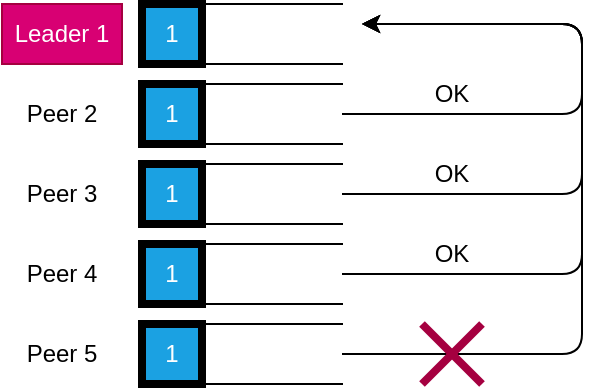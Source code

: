 <mxfile>
    <diagram id="sd-yzdimhjJbiO-xjuAy" name="Page-1">
        <mxGraphModel dx="558" dy="619" grid="1" gridSize="10" guides="1" tooltips="1" connect="1" arrows="1" fold="1" page="1" pageScale="1" pageWidth="827" pageHeight="1169" math="0" shadow="0">
            <root>
                <mxCell id="0"/>
                <mxCell id="1" parent="0"/>
                <mxCell id="2" value="" style="shape=partialRectangle;whiteSpace=wrap;html=1;bottom=1;right=1;left=1;top=0;fillColor=none;routingCenterX=-0.5;rotation=90;" parent="1" vertex="1">
                    <mxGeometry x="135" y="15" width="30" height="100" as="geometry"/>
                </mxCell>
                <mxCell id="3" value="" style="shape=partialRectangle;whiteSpace=wrap;html=1;bottom=1;right=1;left=1;top=0;fillColor=none;routingCenterX=-0.5;rotation=90;" parent="1" vertex="1">
                    <mxGeometry x="135" y="55" width="30" height="100" as="geometry"/>
                </mxCell>
                <mxCell id="4" value="" style="shape=partialRectangle;whiteSpace=wrap;html=1;bottom=1;right=1;left=1;top=0;fillColor=none;routingCenterX=-0.5;rotation=90;" parent="1" vertex="1">
                    <mxGeometry x="135" y="95" width="30" height="100" as="geometry"/>
                </mxCell>
                <mxCell id="5" value="" style="shape=partialRectangle;whiteSpace=wrap;html=1;bottom=1;right=1;left=1;top=0;fillColor=none;routingCenterX=-0.5;rotation=90;" parent="1" vertex="1">
                    <mxGeometry x="135" y="135" width="30" height="100" as="geometry"/>
                </mxCell>
                <mxCell id="6" value="" style="shape=partialRectangle;whiteSpace=wrap;html=1;bottom=1;right=1;left=1;top=0;fillColor=none;routingCenterX=-0.5;rotation=90;" parent="1" vertex="1">
                    <mxGeometry x="135" y="175" width="30" height="100" as="geometry"/>
                </mxCell>
                <mxCell id="12" value="Leader 1" style="text;html=1;strokeColor=#A50040;fillColor=#d80073;align=center;verticalAlign=middle;whiteSpace=wrap;rounded=0;fontColor=#ffffff;" parent="1" vertex="1">
                    <mxGeometry x="30" y="50" width="60" height="30" as="geometry"/>
                </mxCell>
                <mxCell id="13" value="Peer 2" style="text;html=1;strokeColor=none;fillColor=none;align=center;verticalAlign=middle;whiteSpace=wrap;rounded=0;" parent="1" vertex="1">
                    <mxGeometry x="30" y="90" width="60" height="30" as="geometry"/>
                </mxCell>
                <mxCell id="14" value="Peer 3" style="text;html=1;align=center;verticalAlign=middle;whiteSpace=wrap;rounded=0;" parent="1" vertex="1">
                    <mxGeometry x="30" y="130" width="60" height="30" as="geometry"/>
                </mxCell>
                <mxCell id="15" value="Peer 4" style="text;html=1;align=center;verticalAlign=middle;whiteSpace=wrap;rounded=0;" parent="1" vertex="1">
                    <mxGeometry x="30" y="170" width="60" height="30" as="geometry"/>
                </mxCell>
                <mxCell id="16" value="Peer 5" style="text;html=1;strokeColor=none;fillColor=none;align=center;verticalAlign=middle;whiteSpace=wrap;rounded=0;" parent="1" vertex="1">
                    <mxGeometry x="30" y="210" width="60" height="30" as="geometry"/>
                </mxCell>
                <mxCell id="25" value="1" style="rounded=0;whiteSpace=wrap;html=1;fillColor=#1ba1e2;fontColor=#ffffff;strokeColor=#000000;strokeWidth=4;" parent="1" vertex="1">
                    <mxGeometry x="100" y="50" width="30" height="30" as="geometry"/>
                </mxCell>
                <mxCell id="27" value="" style="edgeStyle=elbowEdgeStyle;elbow=horizontal;endArrow=classic;html=1;entryX=0.5;entryY=0;entryDx=0;entryDy=0;exitX=0.5;exitY=0;exitDx=0;exitDy=0;" parent="1" edge="1" source="3">
                    <mxGeometry width="50" height="50" relative="1" as="geometry">
                        <mxPoint x="370" y="200" as="sourcePoint"/>
                        <mxPoint x="210" y="60" as="targetPoint"/>
                        <Array as="points">
                            <mxPoint x="320" y="90"/>
                        </Array>
                    </mxGeometry>
                </mxCell>
                <mxCell id="28" value="" style="edgeStyle=elbowEdgeStyle;elbow=horizontal;endArrow=classic;html=1;entryX=0.5;entryY=0;entryDx=0;entryDy=0;exitX=0.5;exitY=0;exitDx=0;exitDy=0;" parent="1" edge="1" source="4">
                    <mxGeometry width="50" height="50" relative="1" as="geometry">
                        <mxPoint x="210" y="115" as="sourcePoint"/>
                        <mxPoint x="210" y="60" as="targetPoint"/>
                        <Array as="points">
                            <mxPoint x="320" y="100"/>
                        </Array>
                    </mxGeometry>
                </mxCell>
                <mxCell id="29" value="" style="edgeStyle=elbowEdgeStyle;elbow=horizontal;endArrow=classic;html=1;entryX=0.5;entryY=0;entryDx=0;entryDy=0;exitX=0.5;exitY=0;exitDx=0;exitDy=0;" parent="1" edge="1" source="5">
                    <mxGeometry width="50" height="50" relative="1" as="geometry">
                        <mxPoint x="260" y="140" as="sourcePoint"/>
                        <mxPoint x="210" y="60" as="targetPoint"/>
                        <Array as="points">
                            <mxPoint x="320" y="120"/>
                        </Array>
                    </mxGeometry>
                </mxCell>
                <mxCell id="30" value="" style="edgeStyle=elbowEdgeStyle;elbow=horizontal;endArrow=classic;html=1;entryX=0.5;entryY=0;entryDx=0;entryDy=0;exitX=0.5;exitY=0;exitDx=0;exitDy=0;" parent="1" edge="1" source="6">
                    <mxGeometry width="50" height="50" relative="1" as="geometry">
                        <mxPoint x="200" y="185" as="sourcePoint"/>
                        <mxPoint x="210" y="60" as="targetPoint"/>
                        <Array as="points">
                            <mxPoint x="320" y="140"/>
                        </Array>
                    </mxGeometry>
                </mxCell>
                <mxCell id="31" value="OK" style="text;html=1;strokeColor=none;fillColor=none;align=center;verticalAlign=middle;whiteSpace=wrap;rounded=0;" parent="1" vertex="1">
                    <mxGeometry x="230" y="80" width="50" height="30" as="geometry"/>
                </mxCell>
                <mxCell id="32" value="1" style="rounded=0;whiteSpace=wrap;html=1;fillColor=#1ba1e2;fontColor=#ffffff;strokeColor=#000000;strokeWidth=4;" parent="1" vertex="1">
                    <mxGeometry x="100" y="90" width="30" height="30" as="geometry"/>
                </mxCell>
                <mxCell id="33" value="1" style="rounded=0;whiteSpace=wrap;html=1;fillColor=#1ba1e2;fontColor=#ffffff;strokeColor=#000000;strokeWidth=4;" vertex="1" parent="1">
                    <mxGeometry x="100" y="130" width="30" height="30" as="geometry"/>
                </mxCell>
                <mxCell id="34" value="1" style="rounded=0;whiteSpace=wrap;html=1;fillColor=#1ba1e2;fontColor=#ffffff;strokeColor=#000000;strokeWidth=4;" vertex="1" parent="1">
                    <mxGeometry x="100" y="170" width="30" height="30" as="geometry"/>
                </mxCell>
                <mxCell id="35" value="1" style="rounded=0;whiteSpace=wrap;html=1;fillColor=#1ba1e2;fontColor=#ffffff;strokeColor=#000000;strokeWidth=4;" vertex="1" parent="1">
                    <mxGeometry x="100" y="210" width="30" height="30" as="geometry"/>
                </mxCell>
                <mxCell id="36" value="OK" style="text;html=1;strokeColor=none;fillColor=none;align=center;verticalAlign=middle;whiteSpace=wrap;rounded=0;" vertex="1" parent="1">
                    <mxGeometry x="230" y="120" width="50" height="30" as="geometry"/>
                </mxCell>
                <mxCell id="37" value="OK" style="text;html=1;strokeColor=none;fillColor=none;align=center;verticalAlign=middle;whiteSpace=wrap;rounded=0;" vertex="1" parent="1">
                    <mxGeometry x="230" y="160" width="50" height="30" as="geometry"/>
                </mxCell>
                <mxCell id="42" value="" style="group" vertex="1" connectable="0" parent="1">
                    <mxGeometry x="240" y="210" width="30" height="30" as="geometry"/>
                </mxCell>
                <mxCell id="40" value="" style="endArrow=none;html=1;strokeWidth=4;fillColor=#d80073;strokeColor=#A50040;" edge="1" parent="42">
                    <mxGeometry width="50" height="50" relative="1" as="geometry">
                        <mxPoint y="30" as="sourcePoint"/>
                        <mxPoint x="30" as="targetPoint"/>
                    </mxGeometry>
                </mxCell>
                <mxCell id="41" value="" style="endArrow=none;html=1;strokeWidth=4;fillColor=#d80073;strokeColor=#A50040;" edge="1" parent="42">
                    <mxGeometry width="50" height="50" relative="1" as="geometry">
                        <mxPoint x="30" y="30" as="sourcePoint"/>
                        <mxPoint as="targetPoint"/>
                    </mxGeometry>
                </mxCell>
            </root>
        </mxGraphModel>
    </diagram>
</mxfile>